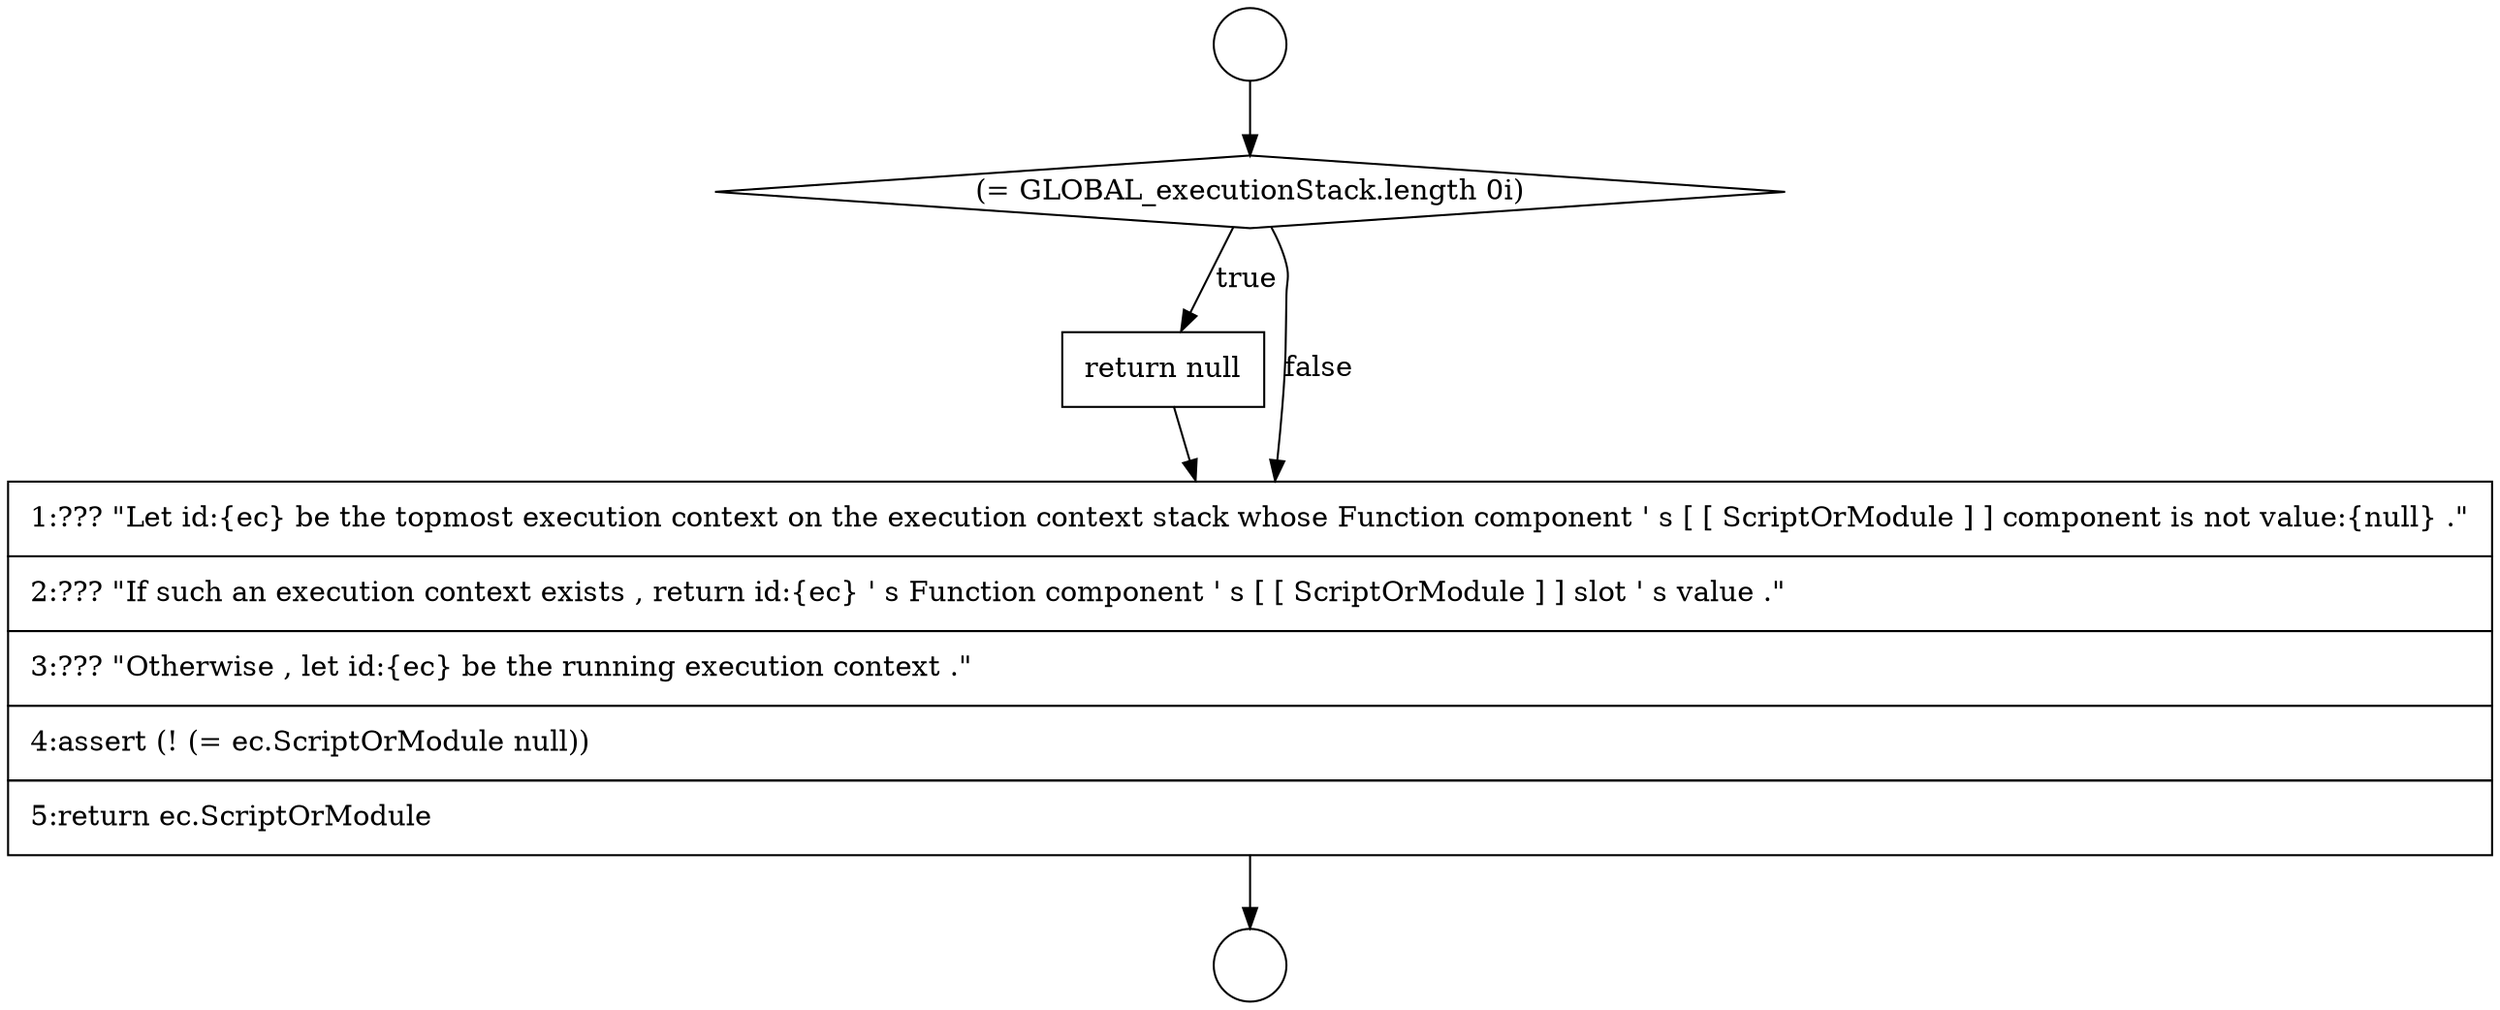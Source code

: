 digraph {
  node1418 [shape=circle label=" " color="black" fillcolor="white" style=filled]
  node1419 [shape=diamond, label=<<font color="black">(= GLOBAL_executionStack.length 0i)</font>> color="black" fillcolor="white" style=filled]
  node1420 [shape=none, margin=0, label=<<font color="black">
    <table border="0" cellborder="1" cellspacing="0" cellpadding="10">
      <tr><td align="left">return null</td></tr>
    </table>
  </font>> color="black" fillcolor="white" style=filled]
  node1421 [shape=none, margin=0, label=<<font color="black">
    <table border="0" cellborder="1" cellspacing="0" cellpadding="10">
      <tr><td align="left">1:??? &quot;Let id:{ec} be the topmost execution context on the execution context stack whose Function component ' s [ [ ScriptOrModule ] ] component is not value:{null} .&quot;</td></tr>
      <tr><td align="left">2:??? &quot;If such an execution context exists , return id:{ec} ' s Function component ' s [ [ ScriptOrModule ] ] slot ' s value .&quot;</td></tr>
      <tr><td align="left">3:??? &quot;Otherwise , let id:{ec} be the running execution context .&quot;</td></tr>
      <tr><td align="left">4:assert (! (= ec.ScriptOrModule null))</td></tr>
      <tr><td align="left">5:return ec.ScriptOrModule</td></tr>
    </table>
  </font>> color="black" fillcolor="white" style=filled]
  node1417 [shape=circle label=" " color="black" fillcolor="white" style=filled]
  node1417 -> node1419 [ color="black"]
  node1419 -> node1420 [label=<<font color="black">true</font>> color="black"]
  node1419 -> node1421 [label=<<font color="black">false</font>> color="black"]
  node1420 -> node1421 [ color="black"]
  node1421 -> node1418 [ color="black"]
}
